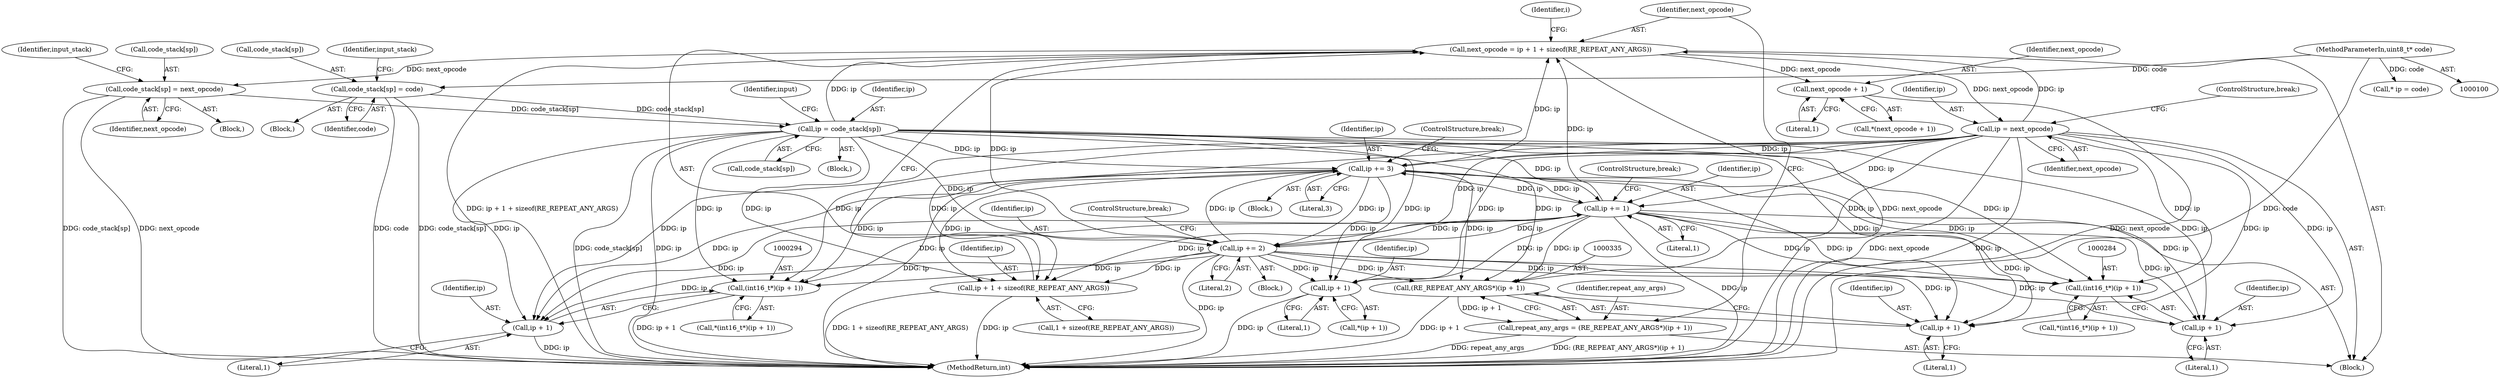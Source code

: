 digraph "0_yara_992480c30f75943e9cd6245bb2015c7737f9b661@API" {
"1000339" [label="(Call,next_opcode = ip + 1 + sizeof(RE_REPEAT_ANY_ARGS))"];
"1000186" [label="(Call,ip = code_stack[sp])"];
"1000403" [label="(Call,code_stack[sp] = next_opcode)"];
"1000339" [label="(Call,next_opcode = ip + 1 + sizeof(RE_REPEAT_ANY_ARGS))"];
"1000312" [label="(Call,ip += 3)"];
"1000327" [label="(Call,ip += 1)"];
"1000434" [label="(Call,ip = next_opcode)"];
"1000269" [label="(Call,ip += 2)"];
"1000162" [label="(Call,code_stack[sp] = code)"];
"1000101" [label="(MethodParameterIn,uint8_t* code)"];
"1000390" [label="(Call,next_opcode + 1)"];
"1000260" [label="(Call,ip + 1)"];
"1000283" [label="(Call,(int16_t*)(ip + 1))"];
"1000285" [label="(Call,ip + 1)"];
"1000293" [label="(Call,(int16_t*)(ip + 1))"];
"1000295" [label="(Call,ip + 1)"];
"1000334" [label="(Call,(RE_REPEAT_ANY_ARGS*)(ip + 1))"];
"1000332" [label="(Call,repeat_any_args = (RE_REPEAT_ANY_ARGS*)(ip + 1))"];
"1000336" [label="(Call,ip + 1)"];
"1000341" [label="(Call,ip + 1 + sizeof(RE_REPEAT_ANY_ARGS))"];
"1000285" [label="(Call,ip + 1)"];
"1000327" [label="(Call,ip += 1)"];
"1000436" [label="(Identifier,next_opcode)"];
"1000292" [label="(Call,*(int16_t*)(ip + 1))"];
"1000166" [label="(Identifier,code)"];
"1000188" [label="(Call,code_stack[sp])"];
"1000437" [label="(ControlStructure,break;)"];
"1000330" [label="(ControlStructure,break;)"];
"1000287" [label="(Literal,1)"];
"1000349" [label="(Identifier,i)"];
"1000314" [label="(Literal,3)"];
"1000186" [label="(Call,ip = code_stack[sp])"];
"1000334" [label="(Call,(RE_REPEAT_ANY_ARGS*)(ip + 1))"];
"1000297" [label="(Literal,1)"];
"1000270" [label="(Identifier,ip)"];
"1000332" [label="(Call,repeat_any_args = (RE_REPEAT_ANY_ARGS*)(ip + 1))"];
"1000277" [label="(ControlStructure,break;)"];
"1000295" [label="(Call,ip + 1)"];
"1000109" [label="(Block,)"];
"1000286" [label="(Identifier,ip)"];
"1000340" [label="(Identifier,next_opcode)"];
"1000101" [label="(MethodParameterIn,uint8_t* code)"];
"1000271" [label="(Literal,2)"];
"1000337" [label="(Identifier,ip)"];
"1000390" [label="(Call,next_opcode + 1)"];
"1000169" [label="(Identifier,input_stack)"];
"1000312" [label="(Call,ip += 3)"];
"1000391" [label="(Identifier,next_opcode)"];
"1000404" [label="(Call,code_stack[sp])"];
"1000320" [label="(ControlStructure,break;)"];
"1000452" [label="(MethodReturn,int)"];
"1000183" [label="(Block,)"];
"1000341" [label="(Call,ip + 1 + sizeof(RE_REPEAT_ANY_ARGS))"];
"1000410" [label="(Identifier,input_stack)"];
"1000187" [label="(Identifier,ip)"];
"1000162" [label="(Call,code_stack[sp] = code)"];
"1000293" [label="(Call,(int16_t*)(ip + 1))"];
"1000163" [label="(Call,code_stack[sp])"];
"1000407" [label="(Identifier,next_opcode)"];
"1000282" [label="(Call,*(int16_t*)(ip + 1))"];
"1000269" [label="(Call,ip += 2)"];
"1000329" [label="(Literal,1)"];
"1000253" [label="(Block,)"];
"1000338" [label="(Literal,1)"];
"1000434" [label="(Call,ip = next_opcode)"];
"1000115" [label="(Call,* ip = code)"];
"1000263" [label="(Block,)"];
"1000283" [label="(Call,(int16_t*)(ip + 1))"];
"1000306" [label="(Block,)"];
"1000192" [label="(Identifier,input)"];
"1000313" [label="(Identifier,ip)"];
"1000260" [label="(Call,ip + 1)"];
"1000261" [label="(Identifier,ip)"];
"1000343" [label="(Call,1 + sizeof(RE_REPEAT_ANY_ARGS))"];
"1000333" [label="(Identifier,repeat_any_args)"];
"1000339" [label="(Call,next_opcode = ip + 1 + sizeof(RE_REPEAT_ANY_ARGS))"];
"1000336" [label="(Call,ip + 1)"];
"1000395" [label="(Block,)"];
"1000259" [label="(Call,*(ip + 1))"];
"1000328" [label="(Identifier,ip)"];
"1000262" [label="(Literal,1)"];
"1000403" [label="(Call,code_stack[sp] = next_opcode)"];
"1000389" [label="(Call,*(next_opcode + 1))"];
"1000435" [label="(Identifier,ip)"];
"1000342" [label="(Identifier,ip)"];
"1000392" [label="(Literal,1)"];
"1000296" [label="(Identifier,ip)"];
"1000339" -> "1000253"  [label="AST: "];
"1000339" -> "1000341"  [label="CFG: "];
"1000340" -> "1000339"  [label="AST: "];
"1000341" -> "1000339"  [label="AST: "];
"1000349" -> "1000339"  [label="CFG: "];
"1000339" -> "1000452"  [label="DDG: next_opcode"];
"1000339" -> "1000452"  [label="DDG: ip + 1 + sizeof(RE_REPEAT_ANY_ARGS)"];
"1000186" -> "1000339"  [label="DDG: ip"];
"1000312" -> "1000339"  [label="DDG: ip"];
"1000327" -> "1000339"  [label="DDG: ip"];
"1000434" -> "1000339"  [label="DDG: ip"];
"1000269" -> "1000339"  [label="DDG: ip"];
"1000339" -> "1000390"  [label="DDG: next_opcode"];
"1000339" -> "1000403"  [label="DDG: next_opcode"];
"1000339" -> "1000434"  [label="DDG: next_opcode"];
"1000186" -> "1000183"  [label="AST: "];
"1000186" -> "1000188"  [label="CFG: "];
"1000187" -> "1000186"  [label="AST: "];
"1000188" -> "1000186"  [label="AST: "];
"1000192" -> "1000186"  [label="CFG: "];
"1000186" -> "1000452"  [label="DDG: code_stack[sp]"];
"1000186" -> "1000452"  [label="DDG: ip"];
"1000403" -> "1000186"  [label="DDG: code_stack[sp]"];
"1000162" -> "1000186"  [label="DDG: code_stack[sp]"];
"1000186" -> "1000260"  [label="DDG: ip"];
"1000186" -> "1000269"  [label="DDG: ip"];
"1000186" -> "1000283"  [label="DDG: ip"];
"1000186" -> "1000285"  [label="DDG: ip"];
"1000186" -> "1000293"  [label="DDG: ip"];
"1000186" -> "1000295"  [label="DDG: ip"];
"1000186" -> "1000312"  [label="DDG: ip"];
"1000186" -> "1000327"  [label="DDG: ip"];
"1000186" -> "1000334"  [label="DDG: ip"];
"1000186" -> "1000336"  [label="DDG: ip"];
"1000186" -> "1000341"  [label="DDG: ip"];
"1000403" -> "1000395"  [label="AST: "];
"1000403" -> "1000407"  [label="CFG: "];
"1000404" -> "1000403"  [label="AST: "];
"1000407" -> "1000403"  [label="AST: "];
"1000410" -> "1000403"  [label="CFG: "];
"1000403" -> "1000452"  [label="DDG: code_stack[sp]"];
"1000403" -> "1000452"  [label="DDG: next_opcode"];
"1000312" -> "1000306"  [label="AST: "];
"1000312" -> "1000314"  [label="CFG: "];
"1000313" -> "1000312"  [label="AST: "];
"1000314" -> "1000312"  [label="AST: "];
"1000320" -> "1000312"  [label="CFG: "];
"1000312" -> "1000452"  [label="DDG: ip"];
"1000312" -> "1000260"  [label="DDG: ip"];
"1000312" -> "1000269"  [label="DDG: ip"];
"1000312" -> "1000283"  [label="DDG: ip"];
"1000312" -> "1000285"  [label="DDG: ip"];
"1000312" -> "1000293"  [label="DDG: ip"];
"1000312" -> "1000295"  [label="DDG: ip"];
"1000327" -> "1000312"  [label="DDG: ip"];
"1000434" -> "1000312"  [label="DDG: ip"];
"1000269" -> "1000312"  [label="DDG: ip"];
"1000312" -> "1000327"  [label="DDG: ip"];
"1000312" -> "1000334"  [label="DDG: ip"];
"1000312" -> "1000336"  [label="DDG: ip"];
"1000312" -> "1000341"  [label="DDG: ip"];
"1000327" -> "1000253"  [label="AST: "];
"1000327" -> "1000329"  [label="CFG: "];
"1000328" -> "1000327"  [label="AST: "];
"1000329" -> "1000327"  [label="AST: "];
"1000330" -> "1000327"  [label="CFG: "];
"1000327" -> "1000452"  [label="DDG: ip"];
"1000327" -> "1000260"  [label="DDG: ip"];
"1000327" -> "1000269"  [label="DDG: ip"];
"1000327" -> "1000283"  [label="DDG: ip"];
"1000327" -> "1000285"  [label="DDG: ip"];
"1000327" -> "1000293"  [label="DDG: ip"];
"1000327" -> "1000295"  [label="DDG: ip"];
"1000434" -> "1000327"  [label="DDG: ip"];
"1000269" -> "1000327"  [label="DDG: ip"];
"1000327" -> "1000334"  [label="DDG: ip"];
"1000327" -> "1000336"  [label="DDG: ip"];
"1000327" -> "1000341"  [label="DDG: ip"];
"1000434" -> "1000253"  [label="AST: "];
"1000434" -> "1000436"  [label="CFG: "];
"1000435" -> "1000434"  [label="AST: "];
"1000436" -> "1000434"  [label="AST: "];
"1000437" -> "1000434"  [label="CFG: "];
"1000434" -> "1000452"  [label="DDG: next_opcode"];
"1000434" -> "1000452"  [label="DDG: ip"];
"1000434" -> "1000260"  [label="DDG: ip"];
"1000434" -> "1000269"  [label="DDG: ip"];
"1000434" -> "1000283"  [label="DDG: ip"];
"1000434" -> "1000285"  [label="DDG: ip"];
"1000434" -> "1000293"  [label="DDG: ip"];
"1000434" -> "1000295"  [label="DDG: ip"];
"1000434" -> "1000334"  [label="DDG: ip"];
"1000434" -> "1000336"  [label="DDG: ip"];
"1000434" -> "1000341"  [label="DDG: ip"];
"1000269" -> "1000263"  [label="AST: "];
"1000269" -> "1000271"  [label="CFG: "];
"1000270" -> "1000269"  [label="AST: "];
"1000271" -> "1000269"  [label="AST: "];
"1000277" -> "1000269"  [label="CFG: "];
"1000269" -> "1000452"  [label="DDG: ip"];
"1000269" -> "1000260"  [label="DDG: ip"];
"1000269" -> "1000283"  [label="DDG: ip"];
"1000269" -> "1000285"  [label="DDG: ip"];
"1000269" -> "1000293"  [label="DDG: ip"];
"1000269" -> "1000295"  [label="DDG: ip"];
"1000269" -> "1000334"  [label="DDG: ip"];
"1000269" -> "1000336"  [label="DDG: ip"];
"1000269" -> "1000341"  [label="DDG: ip"];
"1000162" -> "1000109"  [label="AST: "];
"1000162" -> "1000166"  [label="CFG: "];
"1000163" -> "1000162"  [label="AST: "];
"1000166" -> "1000162"  [label="AST: "];
"1000169" -> "1000162"  [label="CFG: "];
"1000162" -> "1000452"  [label="DDG: code"];
"1000162" -> "1000452"  [label="DDG: code_stack[sp]"];
"1000101" -> "1000162"  [label="DDG: code"];
"1000101" -> "1000100"  [label="AST: "];
"1000101" -> "1000452"  [label="DDG: code"];
"1000101" -> "1000115"  [label="DDG: code"];
"1000390" -> "1000389"  [label="AST: "];
"1000390" -> "1000392"  [label="CFG: "];
"1000391" -> "1000390"  [label="AST: "];
"1000392" -> "1000390"  [label="AST: "];
"1000389" -> "1000390"  [label="CFG: "];
"1000390" -> "1000452"  [label="DDG: next_opcode"];
"1000260" -> "1000259"  [label="AST: "];
"1000260" -> "1000262"  [label="CFG: "];
"1000261" -> "1000260"  [label="AST: "];
"1000262" -> "1000260"  [label="AST: "];
"1000259" -> "1000260"  [label="CFG: "];
"1000260" -> "1000452"  [label="DDG: ip"];
"1000283" -> "1000282"  [label="AST: "];
"1000283" -> "1000285"  [label="CFG: "];
"1000284" -> "1000283"  [label="AST: "];
"1000285" -> "1000283"  [label="AST: "];
"1000282" -> "1000283"  [label="CFG: "];
"1000285" -> "1000287"  [label="CFG: "];
"1000286" -> "1000285"  [label="AST: "];
"1000287" -> "1000285"  [label="AST: "];
"1000293" -> "1000292"  [label="AST: "];
"1000293" -> "1000295"  [label="CFG: "];
"1000294" -> "1000293"  [label="AST: "];
"1000295" -> "1000293"  [label="AST: "];
"1000292" -> "1000293"  [label="CFG: "];
"1000293" -> "1000452"  [label="DDG: ip + 1"];
"1000295" -> "1000297"  [label="CFG: "];
"1000296" -> "1000295"  [label="AST: "];
"1000297" -> "1000295"  [label="AST: "];
"1000295" -> "1000452"  [label="DDG: ip"];
"1000334" -> "1000332"  [label="AST: "];
"1000334" -> "1000336"  [label="CFG: "];
"1000335" -> "1000334"  [label="AST: "];
"1000336" -> "1000334"  [label="AST: "];
"1000332" -> "1000334"  [label="CFG: "];
"1000334" -> "1000452"  [label="DDG: ip + 1"];
"1000334" -> "1000332"  [label="DDG: ip + 1"];
"1000332" -> "1000253"  [label="AST: "];
"1000333" -> "1000332"  [label="AST: "];
"1000340" -> "1000332"  [label="CFG: "];
"1000332" -> "1000452"  [label="DDG: (RE_REPEAT_ANY_ARGS*)(ip + 1)"];
"1000332" -> "1000452"  [label="DDG: repeat_any_args"];
"1000336" -> "1000338"  [label="CFG: "];
"1000337" -> "1000336"  [label="AST: "];
"1000338" -> "1000336"  [label="AST: "];
"1000341" -> "1000343"  [label="CFG: "];
"1000342" -> "1000341"  [label="AST: "];
"1000343" -> "1000341"  [label="AST: "];
"1000341" -> "1000452"  [label="DDG: 1 + sizeof(RE_REPEAT_ANY_ARGS)"];
"1000341" -> "1000452"  [label="DDG: ip"];
}

